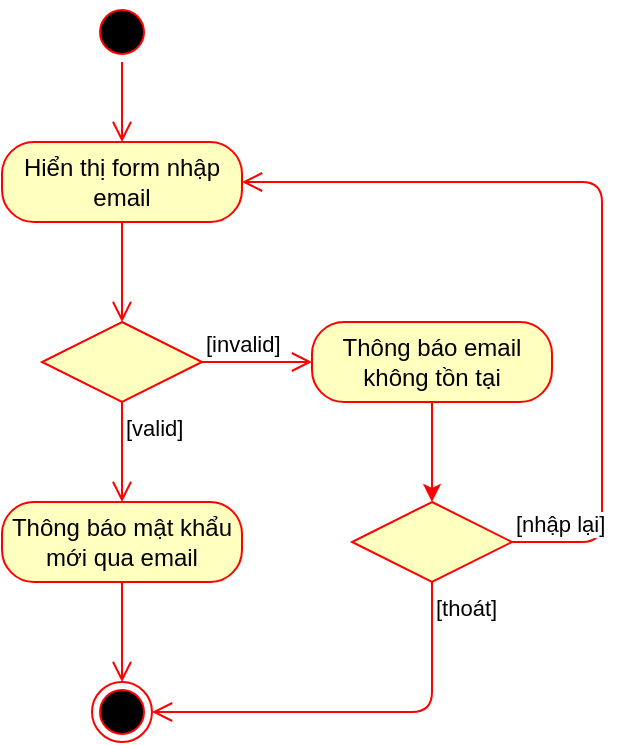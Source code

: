 <mxfile>
    <diagram id="ww-jSss-_5p362id5Ffq" name="Page-1">
        <mxGraphModel dx="604" dy="864" grid="1" gridSize="10" guides="1" tooltips="1" connect="1" arrows="1" fold="1" page="1" pageScale="1" pageWidth="850" pageHeight="1100" math="0" shadow="0">
            <root>
                <mxCell id="0"/>
                <mxCell id="1" parent="0"/>
                <mxCell id="2" value="" style="ellipse;html=1;shape=startState;fillColor=#000000;strokeColor=#ff0000;" vertex="1" parent="1">
                    <mxGeometry x="255" y="70" width="30" height="30" as="geometry"/>
                </mxCell>
                <mxCell id="3" value="" style="edgeStyle=orthogonalEdgeStyle;html=1;verticalAlign=bottom;endArrow=open;endSize=8;strokeColor=#ff0000;entryX=0.5;entryY=0;entryDx=0;entryDy=0;" edge="1" source="2" parent="1" target="4">
                    <mxGeometry relative="1" as="geometry">
                        <mxPoint x="275" y="140" as="targetPoint"/>
                    </mxGeometry>
                </mxCell>
                <mxCell id="4" value="Hiển thị form nhập email" style="rounded=1;whiteSpace=wrap;html=1;arcSize=40;fontColor=#000000;fillColor=#ffffc0;strokeColor=#ff0000;" vertex="1" parent="1">
                    <mxGeometry x="210" y="140" width="120" height="40" as="geometry"/>
                </mxCell>
                <mxCell id="5" value="" style="edgeStyle=orthogonalEdgeStyle;html=1;verticalAlign=bottom;endArrow=open;endSize=8;strokeColor=#ff0000;entryX=0.5;entryY=0;entryDx=0;entryDy=0;" edge="1" source="4" parent="1" target="6">
                    <mxGeometry relative="1" as="geometry">
                        <mxPoint x="270" y="230" as="targetPoint"/>
                    </mxGeometry>
                </mxCell>
                <mxCell id="6" value="" style="rhombus;whiteSpace=wrap;html=1;fillColor=#ffffc0;strokeColor=#ff0000;" vertex="1" parent="1">
                    <mxGeometry x="230" y="230" width="80" height="40" as="geometry"/>
                </mxCell>
                <mxCell id="7" value="[invalid]" style="edgeStyle=orthogonalEdgeStyle;html=1;align=left;verticalAlign=bottom;endArrow=open;endSize=8;strokeColor=#ff0000;entryX=0;entryY=0.5;entryDx=0;entryDy=0;" edge="1" source="6" parent="1" target="11">
                    <mxGeometry x="-1" relative="1" as="geometry">
                        <mxPoint x="390" y="330" as="targetPoint"/>
                    </mxGeometry>
                </mxCell>
                <mxCell id="8" value="[valid]" style="edgeStyle=orthogonalEdgeStyle;html=1;align=left;verticalAlign=top;endArrow=open;endSize=8;strokeColor=#ff0000;entryX=0.5;entryY=0;entryDx=0;entryDy=0;" edge="1" source="6" parent="1" target="9">
                    <mxGeometry x="-1" relative="1" as="geometry">
                        <mxPoint x="250" y="410" as="targetPoint"/>
                    </mxGeometry>
                </mxCell>
                <mxCell id="9" value="Thông báo mật khẩu mới qua email" style="rounded=1;whiteSpace=wrap;html=1;arcSize=40;fontColor=#000000;fillColor=#ffffc0;strokeColor=#ff0000;" vertex="1" parent="1">
                    <mxGeometry x="210" y="320" width="120" height="40" as="geometry"/>
                </mxCell>
                <mxCell id="10" value="" style="edgeStyle=orthogonalEdgeStyle;html=1;verticalAlign=bottom;endArrow=open;endSize=8;strokeColor=#ff0000;entryX=0.5;entryY=0;entryDx=0;entryDy=0;" edge="1" source="9" parent="1" target="13">
                    <mxGeometry relative="1" as="geometry">
                        <mxPoint x="310" y="600" as="targetPoint"/>
                    </mxGeometry>
                </mxCell>
                <mxCell id="17" style="edgeStyle=none;html=1;exitX=0.5;exitY=1;exitDx=0;exitDy=0;entryX=0.5;entryY=0;entryDx=0;entryDy=0;strokeColor=#FF0000;" edge="1" parent="1" source="11" target="14">
                    <mxGeometry relative="1" as="geometry"/>
                </mxCell>
                <mxCell id="11" value="Thông báo email không tồn tại" style="rounded=1;whiteSpace=wrap;html=1;arcSize=40;fontColor=#000000;fillColor=#ffffc0;strokeColor=#ff0000;" vertex="1" parent="1">
                    <mxGeometry x="365" y="230" width="120" height="40" as="geometry"/>
                </mxCell>
                <mxCell id="13" value="" style="ellipse;html=1;shape=endState;fillColor=#000000;strokeColor=#ff0000;" vertex="1" parent="1">
                    <mxGeometry x="255" y="410" width="30" height="30" as="geometry"/>
                </mxCell>
                <mxCell id="14" value="" style="rhombus;whiteSpace=wrap;html=1;fillColor=#ffffc0;strokeColor=#ff0000;" vertex="1" parent="1">
                    <mxGeometry x="385" y="320" width="80" height="40" as="geometry"/>
                </mxCell>
                <mxCell id="15" value="[nhập lại]" style="edgeStyle=orthogonalEdgeStyle;html=1;align=left;verticalAlign=bottom;endArrow=open;endSize=8;strokeColor=#ff0000;entryX=1;entryY=0.5;entryDx=0;entryDy=0;" edge="1" source="14" parent="1" target="4">
                    <mxGeometry x="-1" relative="1" as="geometry">
                        <mxPoint x="545" y="360" as="targetPoint"/>
                        <Array as="points">
                            <mxPoint x="510" y="340"/>
                            <mxPoint x="510" y="160"/>
                        </Array>
                    </mxGeometry>
                </mxCell>
                <mxCell id="16" value="[thoát]" style="edgeStyle=orthogonalEdgeStyle;html=1;align=left;verticalAlign=top;endArrow=open;endSize=8;strokeColor=#ff0000;entryX=1;entryY=0.5;entryDx=0;entryDy=0;" edge="1" source="14" parent="1" target="13">
                    <mxGeometry x="-1" relative="1" as="geometry">
                        <mxPoint x="425" y="450" as="targetPoint"/>
                        <Array as="points">
                            <mxPoint x="425" y="425"/>
                        </Array>
                    </mxGeometry>
                </mxCell>
            </root>
        </mxGraphModel>
    </diagram>
</mxfile>